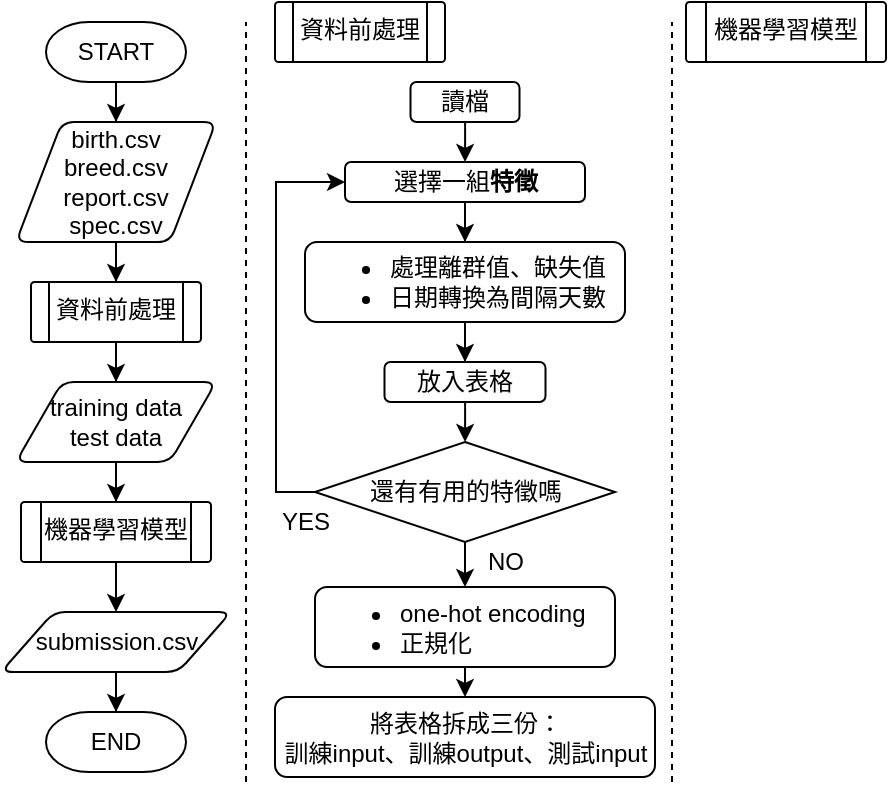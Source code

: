 <mxfile version="14.6.13" type="device" pages="5"><diagram id="C5RBs43oDa-KdzZeNtuy" name="Page-1"><mxGraphModel dx="711" dy="372" grid="1" gridSize="10" guides="1" tooltips="1" connect="1" arrows="1" fold="1" page="1" pageScale="1" pageWidth="827" pageHeight="1169" math="0" shadow="0"><root><mxCell id="WIyWlLk6GJQsqaUBKTNV-0"/><mxCell id="WIyWlLk6GJQsqaUBKTNV-1" style="" parent="WIyWlLk6GJQsqaUBKTNV-0"/><mxCell id="uDY-38BWd9kWUqg6nxDz-75" value="" style="edgeStyle=orthogonalEdgeStyle;rounded=0;orthogonalLoop=1;jettySize=auto;html=1;" parent="WIyWlLk6GJQsqaUBKTNV-1" source="uDY-38BWd9kWUqg6nxDz-65" target="uDY-38BWd9kWUqg6nxDz-89" edge="1"><mxGeometry relative="1" as="geometry"><mxPoint x="235" y="150" as="targetPoint"/></mxGeometry></mxCell><mxCell id="uDY-38BWd9kWUqg6nxDz-65" value="START" style="strokeWidth=1;html=1;shape=mxgraph.flowchart.terminator;whiteSpace=wrap;" parent="WIyWlLk6GJQsqaUBKTNV-1" vertex="1"><mxGeometry x="100" y="40" width="70" height="30" as="geometry"/></mxCell><mxCell id="uDY-38BWd9kWUqg6nxDz-84" value="" style="edgeStyle=orthogonalEdgeStyle;rounded=0;orthogonalLoop=1;jettySize=auto;html=1;entryX=0.5;entryY=0;entryDx=0;entryDy=0;" parent="WIyWlLk6GJQsqaUBKTNV-1" source="uDY-38BWd9kWUqg6nxDz-81" target="uDY-38BWd9kWUqg6nxDz-92" edge="1"><mxGeometry relative="1" as="geometry"/></mxCell><mxCell id="uDY-38BWd9kWUqg6nxDz-81" value="機器學習模型" style="shape=process;whiteSpace=wrap;html=1;backgroundOutline=1;rounded=1;verticalAlign=top;strokeWidth=1;arcSize=6;align=center;" parent="WIyWlLk6GJQsqaUBKTNV-1" vertex="1"><mxGeometry x="87.5" y="280" width="95" height="30" as="geometry"/></mxCell><mxCell id="uDY-38BWd9kWUqg6nxDz-83" value="END" style="strokeWidth=1;html=1;shape=mxgraph.flowchart.terminator;whiteSpace=wrap;" parent="WIyWlLk6GJQsqaUBKTNV-1" vertex="1"><mxGeometry x="100" y="385" width="70" height="30" as="geometry"/></mxCell><mxCell id="uDY-38BWd9kWUqg6nxDz-88" value="" style="edgeStyle=orthogonalEdgeStyle;rounded=0;orthogonalLoop=1;jettySize=auto;html=1;entryX=0.5;entryY=0;entryDx=0;entryDy=0;" parent="WIyWlLk6GJQsqaUBKTNV-1" source="uDY-38BWd9kWUqg6nxDz-87" target="uDY-38BWd9kWUqg6nxDz-94" edge="1"><mxGeometry relative="1" as="geometry"/></mxCell><mxCell id="uDY-38BWd9kWUqg6nxDz-87" value="&lt;span&gt;資料前處理&lt;/span&gt;" style="shape=process;whiteSpace=wrap;html=1;backgroundOutline=1;rounded=1;verticalAlign=top;strokeWidth=1;arcSize=6;" parent="WIyWlLk6GJQsqaUBKTNV-1" vertex="1"><mxGeometry x="92.5" y="170" width="85" height="30" as="geometry"/></mxCell><mxCell id="uDY-38BWd9kWUqg6nxDz-91" value="" style="edgeStyle=orthogonalEdgeStyle;rounded=0;orthogonalLoop=1;jettySize=auto;html=1;entryX=0.5;entryY=0;entryDx=0;entryDy=0;" parent="WIyWlLk6GJQsqaUBKTNV-1" source="uDY-38BWd9kWUqg6nxDz-89" target="uDY-38BWd9kWUqg6nxDz-87" edge="1"><mxGeometry relative="1" as="geometry"><mxPoint x="85" y="280" as="targetPoint"/></mxGeometry></mxCell><mxCell id="uDY-38BWd9kWUqg6nxDz-89" value="&lt;span&gt;birth.csv&lt;/span&gt;&lt;br&gt;&lt;span&gt;breed.csv&lt;/span&gt;&lt;br&gt;&lt;span&gt;report.csv&lt;/span&gt;&lt;br&gt;&lt;span&gt;spec.csv&lt;/span&gt;" style="shape=parallelogram;html=1;strokeWidth=1;perimeter=parallelogramPerimeter;whiteSpace=wrap;rounded=1;arcSize=12;size=0.23;" parent="WIyWlLk6GJQsqaUBKTNV-1" vertex="1"><mxGeometry x="85" y="90" width="100" height="60" as="geometry"/></mxCell><mxCell id="uDY-38BWd9kWUqg6nxDz-93" value="" style="edgeStyle=orthogonalEdgeStyle;rounded=0;orthogonalLoop=1;jettySize=auto;html=1;" parent="WIyWlLk6GJQsqaUBKTNV-1" source="uDY-38BWd9kWUqg6nxDz-92" target="uDY-38BWd9kWUqg6nxDz-83" edge="1"><mxGeometry relative="1" as="geometry"/></mxCell><mxCell id="uDY-38BWd9kWUqg6nxDz-92" value="submission.csv" style="shape=parallelogram;html=1;strokeWidth=1;perimeter=parallelogramPerimeter;whiteSpace=wrap;rounded=1;arcSize=12;size=0.23;" parent="WIyWlLk6GJQsqaUBKTNV-1" vertex="1"><mxGeometry x="77.5" y="335" width="115" height="30" as="geometry"/></mxCell><mxCell id="Me_SNtYAJuYFr3uzM-rX-6" value="" style="edgeStyle=orthogonalEdgeStyle;rounded=0;orthogonalLoop=1;jettySize=auto;html=1;entryX=0.5;entryY=0;entryDx=0;entryDy=0;" edge="1" parent="WIyWlLk6GJQsqaUBKTNV-1" source="uDY-38BWd9kWUqg6nxDz-94" target="uDY-38BWd9kWUqg6nxDz-81"><mxGeometry relative="1" as="geometry"><mxPoint x="135" y="280" as="targetPoint"/></mxGeometry></mxCell><mxCell id="uDY-38BWd9kWUqg6nxDz-94" value="training data&lt;br&gt;test data" style="shape=parallelogram;html=1;strokeWidth=1;perimeter=parallelogramPerimeter;whiteSpace=wrap;rounded=1;arcSize=12;size=0.23;" parent="WIyWlLk6GJQsqaUBKTNV-1" vertex="1"><mxGeometry x="85" y="220" width="100" height="40" as="geometry"/></mxCell><mxCell id="0xTISMrRHD46ptlFYWxJ-0" value="" style="edgeStyle=orthogonalEdgeStyle;rounded=0;orthogonalLoop=1;jettySize=auto;html=1;entryX=0.5;entryY=0;entryDx=0;entryDy=0;" edge="1" parent="WIyWlLk6GJQsqaUBKTNV-1" source="0xTISMrRHD46ptlFYWxJ-7" target="Me_SNtYAJuYFr3uzM-rX-8"><mxGeometry relative="1" as="geometry"><mxPoint x="309.5" y="170" as="sourcePoint"/><mxPoint x="310" y="190" as="targetPoint"/></mxGeometry></mxCell><mxCell id="0xTISMrRHD46ptlFYWxJ-4" style="edgeStyle=orthogonalEdgeStyle;rounded=0;orthogonalLoop=1;jettySize=auto;html=1;entryX=0;entryY=0.5;entryDx=0;entryDy=0;exitX=0;exitY=0.5;exitDx=0;exitDy=0;exitPerimeter=0;" edge="1" parent="WIyWlLk6GJQsqaUBKTNV-1" source="0xTISMrRHD46ptlFYWxJ-6" target="0xTISMrRHD46ptlFYWxJ-7"><mxGeometry relative="1" as="geometry"><mxPoint x="230" y="140" as="targetPoint"/><Array as="points"><mxPoint x="215" y="275"/><mxPoint x="215" y="120"/></Array></mxGeometry></mxCell><mxCell id="0xTISMrRHD46ptlFYWxJ-5" value="" style="edgeStyle=orthogonalEdgeStyle;rounded=0;orthogonalLoop=1;jettySize=auto;html=1;entryX=0.5;entryY=0;entryDx=0;entryDy=0;" edge="1" parent="WIyWlLk6GJQsqaUBKTNV-1" target="Me_SNtYAJuYFr3uzM-rX-10"><mxGeometry relative="1" as="geometry"><mxPoint x="300" y="322.5" as="targetPoint"/><mxPoint x="309.5" y="292.5" as="sourcePoint"/></mxGeometry></mxCell><mxCell id="0xTISMrRHD46ptlFYWxJ-6" value="還有有用的特徵嗎" style="strokeWidth=1;html=1;shape=mxgraph.flowchart.decision;whiteSpace=wrap;" vertex="1" parent="WIyWlLk6GJQsqaUBKTNV-1"><mxGeometry x="234.5" y="250" width="150" height="50" as="geometry"/></mxCell><mxCell id="0xTISMrRHD46ptlFYWxJ-7" value="選擇一組&lt;b&gt;特徵&lt;/b&gt;" style="rounded=1;whiteSpace=wrap;html=1;strokeWidth=1;" vertex="1" parent="WIyWlLk6GJQsqaUBKTNV-1"><mxGeometry x="249.5" y="110" width="120" height="20" as="geometry"/></mxCell><mxCell id="0xTISMrRHD46ptlFYWxJ-8" value="&lt;span&gt;資料前處理&lt;/span&gt;" style="shape=process;whiteSpace=wrap;html=1;backgroundOutline=1;rounded=1;verticalAlign=top;strokeWidth=1;arcSize=6;" vertex="1" parent="WIyWlLk6GJQsqaUBKTNV-1"><mxGeometry x="214.5" y="30" width="85" height="30" as="geometry"/></mxCell><mxCell id="0xTISMrRHD46ptlFYWxJ-9" value="YES" style="text;html=1;strokeColor=none;fillColor=none;align=center;verticalAlign=middle;whiteSpace=wrap;rounded=0;" vertex="1" parent="WIyWlLk6GJQsqaUBKTNV-1"><mxGeometry x="209.5" y="280" width="40" height="20" as="geometry"/></mxCell><mxCell id="0xTISMrRHD46ptlFYWxJ-10" value="NO" style="text;html=1;strokeColor=none;fillColor=none;align=center;verticalAlign=middle;whiteSpace=wrap;rounded=0;" vertex="1" parent="WIyWlLk6GJQsqaUBKTNV-1"><mxGeometry x="309.75" y="300" width="40" height="20" as="geometry"/></mxCell><mxCell id="0xTISMrRHD46ptlFYWxJ-12" value="將表格拆成三份：&lt;br&gt;訓練input、訓練output、測試input" style="rounded=1;whiteSpace=wrap;html=1;strokeWidth=1;" vertex="1" parent="WIyWlLk6GJQsqaUBKTNV-1"><mxGeometry x="214.5" y="377.5" width="190" height="40" as="geometry"/></mxCell><mxCell id="0xTISMrRHD46ptlFYWxJ-13" value="" style="edgeStyle=orthogonalEdgeStyle;rounded=0;orthogonalLoop=1;jettySize=auto;html=1;entryX=0.5;entryY=0;entryDx=0;entryDy=0;" edge="1" parent="WIyWlLk6GJQsqaUBKTNV-1" target="0xTISMrRHD46ptlFYWxJ-12"><mxGeometry relative="1" as="geometry"><mxPoint x="235.029" y="392.5" as="targetPoint"/><mxPoint x="309.5" y="362.5" as="sourcePoint"/></mxGeometry></mxCell><mxCell id="0xTISMrRHD46ptlFYWxJ-17" value="" style="edgeStyle=orthogonalEdgeStyle;rounded=0;orthogonalLoop=1;jettySize=auto;html=1;entryX=0.5;entryY=0;entryDx=0;entryDy=0;" edge="1" parent="WIyWlLk6GJQsqaUBKTNV-1" source="0xTISMrRHD46ptlFYWxJ-18" target="0xTISMrRHD46ptlFYWxJ-7"><mxGeometry relative="1" as="geometry"><mxPoint x="370" y="60" as="targetPoint"/></mxGeometry></mxCell><mxCell id="0xTISMrRHD46ptlFYWxJ-18" value="讀檔" style="rounded=1;whiteSpace=wrap;html=1;strokeWidth=1;" vertex="1" parent="WIyWlLk6GJQsqaUBKTNV-1"><mxGeometry x="282.25" y="70" width="54.5" height="20" as="geometry"/></mxCell><mxCell id="0xTISMrRHD46ptlFYWxJ-19" value="機器學習模型" style="shape=process;whiteSpace=wrap;html=1;backgroundOutline=1;rounded=1;verticalAlign=top;strokeWidth=1;arcSize=6;align=center;" vertex="1" parent="WIyWlLk6GJQsqaUBKTNV-1"><mxGeometry x="420" y="30" width="100" height="30" as="geometry"/></mxCell><mxCell id="Me_SNtYAJuYFr3uzM-rX-4" value="" style="endArrow=none;html=1;dashed=1;" edge="1" parent="WIyWlLk6GJQsqaUBKTNV-1"><mxGeometry width="50" height="50" relative="1" as="geometry"><mxPoint x="200" y="420" as="sourcePoint"/><mxPoint x="200" y="40" as="targetPoint"/></mxGeometry></mxCell><mxCell id="Me_SNtYAJuYFr3uzM-rX-5" value="" style="endArrow=none;html=1;dashed=1;" edge="1" parent="WIyWlLk6GJQsqaUBKTNV-1"><mxGeometry width="50" height="50" relative="1" as="geometry"><mxPoint x="413" y="420" as="sourcePoint"/><mxPoint x="413" y="40" as="targetPoint"/></mxGeometry></mxCell><mxCell id="Me_SNtYAJuYFr3uzM-rX-13" value="" style="edgeStyle=orthogonalEdgeStyle;rounded=0;orthogonalLoop=1;jettySize=auto;html=1;entryX=0.5;entryY=0;entryDx=0;entryDy=0;" edge="1" parent="WIyWlLk6GJQsqaUBKTNV-1" source="Me_SNtYAJuYFr3uzM-rX-8" target="Me_SNtYAJuYFr3uzM-rX-12"><mxGeometry relative="1" as="geometry"/></mxCell><mxCell id="Me_SNtYAJuYFr3uzM-rX-8" value="&lt;ul&gt;&lt;li&gt;處理離群值、缺失值&lt;/li&gt;&lt;li&gt;日期轉換為間隔天數&lt;/li&gt;&lt;/ul&gt;" style="rounded=1;whiteSpace=wrap;html=1;align=left;" vertex="1" parent="WIyWlLk6GJQsqaUBKTNV-1"><mxGeometry x="229.5" y="150" width="160" height="40" as="geometry"/></mxCell><mxCell id="Me_SNtYAJuYFr3uzM-rX-10" value="&lt;ul&gt;&lt;li&gt;one-hot encoding&lt;/li&gt;&lt;li&gt;正規化&lt;/li&gt;&lt;/ul&gt;" style="rounded=1;whiteSpace=wrap;html=1;align=left;" vertex="1" parent="WIyWlLk6GJQsqaUBKTNV-1"><mxGeometry x="234.5" y="322.5" width="150" height="40" as="geometry"/></mxCell><mxCell id="Me_SNtYAJuYFr3uzM-rX-14" value="" style="edgeStyle=orthogonalEdgeStyle;rounded=0;orthogonalLoop=1;jettySize=auto;html=1;entryX=0.5;entryY=0;entryDx=0;entryDy=0;entryPerimeter=0;" edge="1" parent="WIyWlLk6GJQsqaUBKTNV-1" source="Me_SNtYAJuYFr3uzM-rX-12" target="0xTISMrRHD46ptlFYWxJ-6"><mxGeometry relative="1" as="geometry"/></mxCell><mxCell id="Me_SNtYAJuYFr3uzM-rX-12" value="放入表格" style="rounded=1;whiteSpace=wrap;html=1;strokeWidth=1;" vertex="1" parent="WIyWlLk6GJQsqaUBKTNV-1"><mxGeometry x="269.25" y="210" width="80.5" height="20" as="geometry"/></mxCell></root></mxGraphModel></diagram><diagram id="wnsrPsOXp_4jcazFwIWK" name="Page-2"><mxGraphModel dx="1422" dy="800" grid="1" gridSize="10" guides="1" tooltips="1" connect="1" arrows="1" fold="1" page="1" pageScale="1" pageWidth="827" pageHeight="1169" math="0" shadow="0"><root><mxCell id="ZVOIMXYcI5TT0CowTcoj-0"/><mxCell id="ZVOIMXYcI5TT0CowTcoj-1" parent="ZVOIMXYcI5TT0CowTcoj-0"/><mxCell id="M5QXNcqkiwzummk7A_lQ-0" value="" style="edgeStyle=orthogonalEdgeStyle;rounded=0;orthogonalLoop=1;jettySize=auto;html=1;" parent="ZVOIMXYcI5TT0CowTcoj-1" source="M5QXNcqkiwzummk7A_lQ-10" target="M5QXNcqkiwzummk7A_lQ-4" edge="1"><mxGeometry relative="1" as="geometry"><mxPoint x="400" y="190" as="sourcePoint"/></mxGeometry></mxCell><mxCell id="wRxMyUxxxb25acGEzdQq-0" value="" style="edgeStyle=orthogonalEdgeStyle;rounded=0;orthogonalLoop=1;jettySize=auto;html=1;" parent="ZVOIMXYcI5TT0CowTcoj-1" source="M5QXNcqkiwzummk7A_lQ-4" target="M5QXNcqkiwzummk7A_lQ-8" edge="1"><mxGeometry relative="1" as="geometry"/></mxCell><mxCell id="M5QXNcqkiwzummk7A_lQ-4" value="資料整合" style="shape=process;whiteSpace=wrap;html=1;backgroundOutline=1;rounded=1;verticalAlign=top;strokeWidth=1;arcSize=6;" parent="ZVOIMXYcI5TT0CowTcoj-1" vertex="1"><mxGeometry x="350" y="210" width="101" height="30" as="geometry"/></mxCell><mxCell id="M5QXNcqkiwzummk7A_lQ-6" value="" style="edgeStyle=orthogonalEdgeStyle;rounded=0;orthogonalLoop=1;jettySize=auto;html=1;entryX=0.5;entryY=0;entryDx=0;entryDy=0;exitX=0.508;exitY=0.56;exitDx=0;exitDy=0;exitPerimeter=0;" parent="ZVOIMXYcI5TT0CowTcoj-1" source="5VKC3OVb_TueGBAtPMh1-0" target="fZipF0Y0Fb1E0vRQJNbe-1" edge="1"><mxGeometry relative="1" as="geometry"><mxPoint x="400" y="130" as="sourcePoint"/><mxPoint x="399" y="135" as="targetPoint"/></mxGeometry></mxCell><mxCell id="M5QXNcqkiwzummk7A_lQ-7" style="edgeStyle=orthogonalEdgeStyle;rounded=0;orthogonalLoop=1;jettySize=auto;html=1;entryX=1;entryY=0.5;entryDx=0;entryDy=0;exitX=0;exitY=1;exitDx=0;exitDy=0;" parent="ZVOIMXYcI5TT0CowTcoj-1" source="sno8et0gzN-RHkSiQfpW-0" target="M5QXNcqkiwzummk7A_lQ-10" edge="1"><mxGeometry relative="1" as="geometry"><mxPoint x="540" y="220" as="targetPoint"/><Array as="points"><mxPoint x="530" y="290"/><mxPoint x="530" y="170"/></Array></mxGeometry></mxCell><mxCell id="xt3yq9Da3wYAFtHHamS0-2" value="" style="edgeStyle=orthogonalEdgeStyle;rounded=0;orthogonalLoop=1;jettySize=auto;html=1;entryX=0.5;entryY=0;entryDx=0;entryDy=0;" parent="ZVOIMXYcI5TT0CowTcoj-1" source="M5QXNcqkiwzummk7A_lQ-8" target="wRxMyUxxxb25acGEzdQq-2" edge="1"><mxGeometry relative="1" as="geometry"><mxPoint x="360" y="460" as="targetPoint"/></mxGeometry></mxCell><mxCell id="M5QXNcqkiwzummk7A_lQ-8" value="還有沒用到的特徵嗎" style="strokeWidth=1;html=1;shape=mxgraph.flowchart.decision;whiteSpace=wrap;" parent="ZVOIMXYcI5TT0CowTcoj-1" vertex="1"><mxGeometry x="325" y="260" width="150" height="60" as="geometry"/></mxCell><mxCell id="M5QXNcqkiwzummk7A_lQ-10" value="從檔案中找尋一組有意義的特徵" style="rounded=1;whiteSpace=wrap;html=1;strokeWidth=1;" parent="ZVOIMXYcI5TT0CowTcoj-1" vertex="1"><mxGeometry x="340.5" y="150" width="120" height="40" as="geometry"/></mxCell><mxCell id="M5QXNcqkiwzummk7A_lQ-12" value="&lt;span&gt;資料前處理&lt;/span&gt;" style="shape=process;whiteSpace=wrap;html=1;backgroundOutline=1;rounded=1;verticalAlign=top;strokeWidth=1;arcSize=6;" parent="ZVOIMXYcI5TT0CowTcoj-1" vertex="1"><mxGeometry x="255.5" y="70" width="85" height="30" as="geometry"/></mxCell><mxCell id="sno8et0gzN-RHkSiQfpW-0" value="YES" style="text;html=1;strokeColor=none;fillColor=none;align=center;verticalAlign=middle;whiteSpace=wrap;rounded=0;" parent="ZVOIMXYcI5TT0CowTcoj-1" vertex="1"><mxGeometry x="475" y="270" width="40" height="20" as="geometry"/></mxCell><mxCell id="xt3yq9Da3wYAFtHHamS0-5" value="NO" style="text;html=1;strokeColor=none;fillColor=none;align=center;verticalAlign=middle;whiteSpace=wrap;rounded=0;" parent="ZVOIMXYcI5TT0CowTcoj-1" vertex="1"><mxGeometry x="400" y="320" width="40" height="20" as="geometry"/></mxCell><mxCell id="tCVzkwAibP2ma6eMsFTX-1" value="" style="edgeStyle=orthogonalEdgeStyle;rounded=0;orthogonalLoop=1;jettySize=auto;html=1;" parent="ZVOIMXYcI5TT0CowTcoj-1" source="xt3yq9Da3wYAFtHHamS0-6" target="5VKC3OVb_TueGBAtPMh1-2" edge="1"><mxGeometry relative="1" as="geometry"><mxPoint x="401" y="500" as="targetPoint"/></mxGeometry></mxCell><mxCell id="xt3yq9Da3wYAFtHHamS0-6" value="將表格拆成三份資料：&lt;br&gt;訓練input、訓練output、測試input" style="rounded=1;whiteSpace=wrap;html=1;strokeWidth=1;" parent="ZVOIMXYcI5TT0CowTcoj-1" vertex="1"><mxGeometry x="305.5" y="400" width="190" height="40" as="geometry"/></mxCell><mxCell id="wRxMyUxxxb25acGEzdQq-1" value="" style="edgeStyle=orthogonalEdgeStyle;rounded=0;orthogonalLoop=1;jettySize=auto;html=1;entryX=0.5;entryY=0;entryDx=0;entryDy=0;" parent="ZVOIMXYcI5TT0CowTcoj-1" source="wRxMyUxxxb25acGEzdQq-2" target="xt3yq9Da3wYAFtHHamS0-6" edge="1"><mxGeometry relative="1" as="geometry"><mxPoint x="325.529" y="410" as="targetPoint"/></mxGeometry></mxCell><mxCell id="wRxMyUxxxb25acGEzdQq-2" value="資料轉換" style="shape=process;whiteSpace=wrap;html=1;backgroundOutline=1;rounded=1;verticalAlign=top;strokeWidth=1;arcSize=6;" parent="ZVOIMXYcI5TT0CowTcoj-1" vertex="1"><mxGeometry x="355.5" y="350" width="90" height="30" as="geometry"/></mxCell><mxCell id="5VKC3OVb_TueGBAtPMh1-0" value="" style="shape=waypoint;sketch=0;size=6;pointerEvents=1;points=[];fillColor=none;resizable=0;rotatable=0;perimeter=centerPerimeter;snapToPoint=1;" parent="ZVOIMXYcI5TT0CowTcoj-1" vertex="1"><mxGeometry x="380" y="70" width="40" height="40" as="geometry"/></mxCell><mxCell id="5VKC3OVb_TueGBAtPMh1-2" value="" style="shape=waypoint;sketch=0;size=6;pointerEvents=1;points=[];fillColor=none;resizable=0;rotatable=0;perimeter=centerPerimeter;snapToPoint=1;" parent="ZVOIMXYcI5TT0CowTcoj-1" vertex="1"><mxGeometry x="380" y="440" width="40" height="40" as="geometry"/></mxCell><mxCell id="fZipF0Y0Fb1E0vRQJNbe-2" value="" style="edgeStyle=orthogonalEdgeStyle;rounded=0;orthogonalLoop=1;jettySize=auto;html=1;" parent="ZVOIMXYcI5TT0CowTcoj-1" source="fZipF0Y0Fb1E0vRQJNbe-1" target="M5QXNcqkiwzummk7A_lQ-10" edge="1"><mxGeometry relative="1" as="geometry"/></mxCell><mxCell id="fZipF0Y0Fb1E0vRQJNbe-1" value="讀檔" style="rounded=1;whiteSpace=wrap;html=1;strokeWidth=1;" parent="ZVOIMXYcI5TT0CowTcoj-1" vertex="1"><mxGeometry x="372.75" y="110" width="54.5" height="20" as="geometry"/></mxCell></root></mxGraphModel></diagram><diagram id="izsq-q6c6DohGWMGNUoV" name="Page-4"><mxGraphModel dx="1422" dy="1969" grid="1" gridSize="10" guides="1" tooltips="1" connect="1" arrows="1" fold="1" page="1" pageScale="1" pageWidth="827" pageHeight="1169" math="0" shadow="0"><root><mxCell id="M6jHAHsDriiXVl09Iz6C-0"/><mxCell id="M6jHAHsDriiXVl09Iz6C-1" parent="M6jHAHsDriiXVl09Iz6C-0"/><mxCell id="4G5V_XPJy1y7v_AZcmzJ-0" value="資料整合" style="shape=process;whiteSpace=wrap;html=1;backgroundOutline=1;rounded=1;verticalAlign=top;strokeWidth=1;arcSize=6;" parent="M6jHAHsDriiXVl09Iz6C-1" vertex="1"><mxGeometry x="170" y="-10" width="70" height="30" as="geometry"/></mxCell><mxCell id="x1eexJjJUSKxf3iN1UZg-6" value="" style="edgeStyle=orthogonalEdgeStyle;rounded=0;orthogonalLoop=1;jettySize=auto;html=1;" parent="M6jHAHsDriiXVl09Iz6C-1" source="x1eexJjJUSKxf3iN1UZg-1" target="x1eexJjJUSKxf3iN1UZg-2" edge="1"><mxGeometry relative="1" as="geometry"/></mxCell><mxCell id="x1eexJjJUSKxf3iN1UZg-11" style="edgeStyle=orthogonalEdgeStyle;rounded=0;orthogonalLoop=1;jettySize=auto;html=1;exitX=1;exitY=0.5;exitDx=0;exitDy=0;exitPerimeter=0;entryX=0.5;entryY=0;entryDx=0;entryDy=0;entryPerimeter=0;" parent="M6jHAHsDriiXVl09Iz6C-1" source="x1eexJjJUSKxf3iN1UZg-1" target="H975JKUiwq_oy0CQgbPA-12" edge="1"><mxGeometry relative="1" as="geometry"><mxPoint x="300.0" y="420" as="targetPoint"/><Array as="points"><mxPoint x="400" y="215"/><mxPoint x="400" y="370"/><mxPoint x="300" y="370"/></Array></mxGeometry></mxCell><mxCell id="x1eexJjJUSKxf3iN1UZg-1" value="該筆特徵在report.csv?" style="strokeWidth=1;html=1;shape=mxgraph.flowchart.decision;whiteSpace=wrap;" parent="M6jHAHsDriiXVl09Iz6C-1" vertex="1"><mxGeometry x="250" y="180" width="100" height="70" as="geometry"/></mxCell><mxCell id="P7IYnC-eYrhnrxvTl_Jp-5" style="edgeStyle=orthogonalEdgeStyle;rounded=0;orthogonalLoop=1;jettySize=auto;html=1;exitX=0.5;exitY=1;exitDx=0;exitDy=0;entryX=0.5;entryY=0;entryDx=0;entryDy=0;" parent="M6jHAHsDriiXVl09Iz6C-1" source="x1eexJjJUSKxf3iN1UZg-2" target="oao6JlB92MJHwTprqQe7-2" edge="1"><mxGeometry relative="1" as="geometry"/></mxCell><mxCell id="x1eexJjJUSKxf3iN1UZg-2" value="找出檔案間相同的特徵欄位" style="rounded=1;whiteSpace=wrap;html=1;strokeWidth=1;" parent="M6jHAHsDriiXVl09Iz6C-1" vertex="1"><mxGeometry x="225" y="280" width="150" height="30" as="geometry"/></mxCell><mxCell id="x1eexJjJUSKxf3iN1UZg-12" value="YES" style="text;html=1;strokeColor=none;fillColor=none;align=center;verticalAlign=middle;whiteSpace=wrap;rounded=0;" parent="M6jHAHsDriiXVl09Iz6C-1" vertex="1"><mxGeometry x="350" y="190" width="40" height="20" as="geometry"/></mxCell><mxCell id="P7IYnC-eYrhnrxvTl_Jp-7" value="" style="edgeStyle=orthogonalEdgeStyle;rounded=0;orthogonalLoop=1;jettySize=auto;html=1;entryX=0.5;entryY=0;entryDx=0;entryDy=0;entryPerimeter=0;" parent="M6jHAHsDriiXVl09Iz6C-1" source="oao6JlB92MJHwTprqQe7-2" target="H975JKUiwq_oy0CQgbPA-12" edge="1"><mxGeometry relative="1" as="geometry"><mxPoint x="300.0" y="420" as="targetPoint"/></mxGeometry></mxCell><mxCell id="oao6JlB92MJHwTprqQe7-2" value="將欄位排序，製造出對應的索引" style="rounded=1;whiteSpace=wrap;html=1;strokeWidth=1;" parent="M6jHAHsDriiXVl09Iz6C-1" vertex="1"><mxGeometry x="215" y="330" width="170" height="30" as="geometry"/></mxCell><mxCell id="oao6JlB92MJHwTprqQe7-3" value="NO" style="text;html=1;strokeColor=none;fillColor=none;align=center;verticalAlign=middle;whiteSpace=wrap;rounded=0;" parent="M6jHAHsDriiXVl09Iz6C-1" vertex="1"><mxGeometry x="260" y="250" width="40" height="20" as="geometry"/></mxCell><mxCell id="P7IYnC-eYrhnrxvTl_Jp-0" value="" style="edgeStyle=orthogonalEdgeStyle;rounded=0;orthogonalLoop=1;jettySize=auto;html=1;" parent="M6jHAHsDriiXVl09Iz6C-1" source="0DBJjTJFyMuPAKfzJFIm-0" target="0DBJjTJFyMuPAKfzJFIm-1" edge="1"><mxGeometry relative="1" as="geometry"/></mxCell><mxCell id="P7IYnC-eYrhnrxvTl_Jp-2" style="edgeStyle=orthogonalEdgeStyle;rounded=0;orthogonalLoop=1;jettySize=auto;html=1;exitX=1;exitY=0.5;exitDx=0;exitDy=0;exitPerimeter=0;entryX=0.5;entryY=0;entryDx=0;entryDy=0;entryPerimeter=0;" parent="M6jHAHsDriiXVl09Iz6C-1" source="0DBJjTJFyMuPAKfzJFIm-0" target="x1eexJjJUSKxf3iN1UZg-1" edge="1"><mxGeometry relative="1" as="geometry"><Array as="points"><mxPoint x="400" y="60"/><mxPoint x="400" y="160"/><mxPoint x="300" y="160"/></Array></mxGeometry></mxCell><mxCell id="0DBJjTJFyMuPAKfzJFIm-0" value="該組特徵數量 &amp;gt; 1" style="strokeWidth=1;html=1;shape=mxgraph.flowchart.decision;whiteSpace=wrap;" parent="M6jHAHsDriiXVl09Iz6C-1" vertex="1"><mxGeometry x="232.5" y="30" width="135" height="60" as="geometry"/></mxCell><mxCell id="P7IYnC-eYrhnrxvTl_Jp-1" value="" style="edgeStyle=orthogonalEdgeStyle;rounded=0;orthogonalLoop=1;jettySize=auto;html=1;" parent="M6jHAHsDriiXVl09Iz6C-1" source="0DBJjTJFyMuPAKfzJFIm-1" target="x1eexJjJUSKxf3iN1UZg-1" edge="1"><mxGeometry relative="1" as="geometry"/></mxCell><mxCell id="0DBJjTJFyMuPAKfzJFIm-1" value="結合成一個新的特徵 (ex.日期相減)" style="rounded=1;whiteSpace=wrap;html=1;strokeWidth=1;" parent="M6jHAHsDriiXVl09Iz6C-1" vertex="1"><mxGeometry x="205" y="120" width="190" height="30" as="geometry"/></mxCell><mxCell id="P7IYnC-eYrhnrxvTl_Jp-3" value="YES" style="text;html=1;strokeColor=none;fillColor=none;align=center;verticalAlign=middle;whiteSpace=wrap;rounded=0;" parent="M6jHAHsDriiXVl09Iz6C-1" vertex="1"><mxGeometry x="260" y="90" width="40" height="20" as="geometry"/></mxCell><mxCell id="P7IYnC-eYrhnrxvTl_Jp-4" value="NO" style="text;html=1;strokeColor=none;fillColor=none;align=center;verticalAlign=middle;whiteSpace=wrap;rounded=0;" parent="M6jHAHsDriiXVl09Iz6C-1" vertex="1"><mxGeometry x="355" y="40" width="40" height="20" as="geometry"/></mxCell><mxCell id="H975JKUiwq_oy0CQgbPA-12" value="" style="verticalLabelPosition=bottom;verticalAlign=top;html=1;shape=mxgraph.flowchart.on-page_reference;strokeWidth=1;" parent="M6jHAHsDriiXVl09Iz6C-1" vertex="1"><mxGeometry x="288.75" y="390" width="22.5" height="20" as="geometry"/></mxCell><mxCell id="nfanRBD3kaCoX-OsG-dh-4" value="" style="endArrow=classic;html=1;entryX=0.5;entryY=0;entryDx=0;entryDy=0;entryPerimeter=0;exitX=0.571;exitY=0.52;exitDx=0;exitDy=0;exitPerimeter=0;" parent="M6jHAHsDriiXVl09Iz6C-1" source="nfanRBD3kaCoX-OsG-dh-5" target="0DBJjTJFyMuPAKfzJFIm-0" edge="1"><mxGeometry width="50" height="50" relative="1" as="geometry"><mxPoint x="300" y="10" as="sourcePoint"/><mxPoint x="490" y="110" as="targetPoint"/></mxGeometry></mxCell><mxCell id="nfanRBD3kaCoX-OsG-dh-5" value="" style="shape=waypoint;sketch=0;size=6;pointerEvents=1;points=[];fillColor=none;resizable=0;rotatable=0;perimeter=centerPerimeter;snapToPoint=1;" parent="M6jHAHsDriiXVl09Iz6C-1" vertex="1"><mxGeometry x="280" y="-10" width="40" height="40" as="geometry"/></mxCell></root></mxGraphModel></diagram><diagram id="RBV-OcL1Ra9Z70iEk6df" name="Page-6"><mxGraphModel dx="1422" dy="800" grid="1" gridSize="10" guides="1" tooltips="1" connect="1" arrows="1" fold="1" page="1" pageScale="1" pageWidth="827" pageHeight="1169" math="0" shadow="0"><root><mxCell id="Mqq2C2fbIJN5z2ECaIL5-0"/><mxCell id="Mqq2C2fbIJN5z2ECaIL5-1" parent="Mqq2C2fbIJN5z2ECaIL5-0"/><mxCell id="kRelk1KjAlauJ_TUtYbX-0" value="" style="edgeStyle=orthogonalEdgeStyle;rounded=0;orthogonalLoop=1;jettySize=auto;html=1;" parent="Mqq2C2fbIJN5z2ECaIL5-1" source="kRelk1KjAlauJ_TUtYbX-2" target="kRelk1KjAlauJ_TUtYbX-4" edge="1"><mxGeometry relative="1" as="geometry"/></mxCell><mxCell id="kRelk1KjAlauJ_TUtYbX-1" style="edgeStyle=orthogonalEdgeStyle;rounded=0;orthogonalLoop=1;jettySize=auto;html=1;exitX=1;exitY=0.5;exitDx=0;exitDy=0;exitPerimeter=0;entryX=0.5;entryY=0.575;entryDx=0;entryDy=0;entryPerimeter=0;" parent="Mqq2C2fbIJN5z2ECaIL5-1" source="kRelk1KjAlauJ_TUtYbX-2" target="kRelk1KjAlauJ_TUtYbX-11" edge="1"><mxGeometry relative="1" as="geometry"><mxPoint x="436" y="385" as="targetPoint"/><Array as="points"><mxPoint x="536" y="240"/><mxPoint x="536" y="360"/><mxPoint x="435" y="360"/></Array></mxGeometry></mxCell><mxCell id="kRelk1KjAlauJ_TUtYbX-2" value="有NaN?" style="strokeWidth=1;html=1;shape=mxgraph.flowchart.decision;whiteSpace=wrap;" parent="Mqq2C2fbIJN5z2ECaIL5-1" vertex="1"><mxGeometry x="385" y="210" width="100" height="60" as="geometry"/></mxCell><mxCell id="kRelk1KjAlauJ_TUtYbX-3" value="" style="edgeStyle=orthogonalEdgeStyle;rounded=0;orthogonalLoop=1;jettySize=auto;html=1;" parent="Mqq2C2fbIJN5z2ECaIL5-1" source="kRelk1KjAlauJ_TUtYbX-4" target="kRelk1KjAlauJ_TUtYbX-11" edge="1"><mxGeometry relative="1" as="geometry"/></mxCell><mxCell id="kRelk1KjAlauJ_TUtYbX-4" value="將其換成該筆特徵的平均值&lt;br&gt;or&lt;br&gt;刪除缺少該特徵的資料" style="rounded=1;whiteSpace=wrap;html=1;strokeWidth=1;" parent="Mqq2C2fbIJN5z2ECaIL5-1" vertex="1"><mxGeometry x="350" y="300" width="170" height="50" as="geometry"/></mxCell><mxCell id="kRelk1KjAlauJ_TUtYbX-5" value="" style="edgeStyle=orthogonalEdgeStyle;rounded=0;orthogonalLoop=1;jettySize=auto;html=1;" parent="Mqq2C2fbIJN5z2ECaIL5-1" source="kRelk1KjAlauJ_TUtYbX-6" target="kRelk1KjAlauJ_TUtYbX-2" edge="1"><mxGeometry relative="1" as="geometry"/></mxCell><mxCell id="kRelk1KjAlauJ_TUtYbX-6" value="將該筆特徵放入表格" style="rounded=1;whiteSpace=wrap;html=1;strokeWidth=1;" parent="Mqq2C2fbIJN5z2ECaIL5-1" vertex="1"><mxGeometry x="375" y="160" width="120" height="30" as="geometry"/></mxCell><mxCell id="kRelk1KjAlauJ_TUtYbX-7" style="edgeStyle=orthogonalEdgeStyle;rounded=0;orthogonalLoop=1;jettySize=auto;html=1;exitX=0.5;exitY=1;exitDx=0;exitDy=0;exitPerimeter=0;entryX=0.5;entryY=0;entryDx=0;entryDy=0;" parent="Mqq2C2fbIJN5z2ECaIL5-1" source="kRelk1KjAlauJ_TUtYbX-8" target="kRelk1KjAlauJ_TUtYbX-6" edge="1"><mxGeometry relative="1" as="geometry"/></mxCell><mxCell id="kRelk1KjAlauJ_TUtYbX-8" value="" style="verticalLabelPosition=bottom;verticalAlign=top;html=1;shape=mxgraph.flowchart.on-page_reference;strokeWidth=1;" parent="Mqq2C2fbIJN5z2ECaIL5-1" vertex="1"><mxGeometry x="423.75" y="120" width="22.5" height="20" as="geometry"/></mxCell><mxCell id="kRelk1KjAlauJ_TUtYbX-9" value="NO" style="text;html=1;strokeColor=none;fillColor=none;align=center;verticalAlign=middle;whiteSpace=wrap;rounded=0;" parent="Mqq2C2fbIJN5z2ECaIL5-1" vertex="1"><mxGeometry x="495" y="220" width="40" height="20" as="geometry"/></mxCell><mxCell id="kRelk1KjAlauJ_TUtYbX-10" value="YES" style="text;html=1;strokeColor=none;fillColor=none;align=center;verticalAlign=middle;whiteSpace=wrap;rounded=0;" parent="Mqq2C2fbIJN5z2ECaIL5-1" vertex="1"><mxGeometry x="393.75" y="270" width="40" height="20" as="geometry"/></mxCell><mxCell id="kRelk1KjAlauJ_TUtYbX-11" value="" style="shape=waypoint;sketch=0;size=6;pointerEvents=1;points=[];fillColor=none;resizable=0;rotatable=0;perimeter=centerPerimeter;snapToPoint=1;" parent="Mqq2C2fbIJN5z2ECaIL5-1" vertex="1"><mxGeometry x="415" y="370" width="40" height="40" as="geometry"/></mxCell></root></mxGraphModel></diagram><diagram id="1gfcBJ2GHKegKXeaZxhb" name="Page-5"><mxGraphModel dx="1422" dy="800" grid="1" gridSize="10" guides="1" tooltips="1" connect="1" arrows="1" fold="1" page="1" pageScale="1" pageWidth="827" pageHeight="1169" math="0" shadow="0"><root><mxCell id="EG0yC0IKmcrHe6X4w4Xm-0"/><mxCell id="EG0yC0IKmcrHe6X4w4Xm-1" parent="EG0yC0IKmcrHe6X4w4Xm-0"/><mxCell id="x43IYdX6cc8q3qHlQF0Z-0" value="資料轉換" style="shape=process;whiteSpace=wrap;html=1;backgroundOutline=1;rounded=1;verticalAlign=top;strokeWidth=1;arcSize=6;" parent="EG0yC0IKmcrHe6X4w4Xm-1" vertex="1"><mxGeometry x="130" y="140" width="70" height="30" as="geometry"/></mxCell><mxCell id="8v_6jqgldcpOpghHjFyP-2" value="" style="edgeStyle=orthogonalEdgeStyle;rounded=0;orthogonalLoop=1;jettySize=auto;html=1;exitX=0;exitY=0.5;exitDx=0;exitDy=0;exitPerimeter=0;" parent="EG0yC0IKmcrHe6X4w4Xm-1" source="8v_6jqgldcpOpghHjFyP-0" target="8v_6jqgldcpOpghHjFyP-1" edge="1"><mxGeometry relative="1" as="geometry"/></mxCell><mxCell id="8v_6jqgldcpOpghHjFyP-6" style="edgeStyle=orthogonalEdgeStyle;rounded=0;orthogonalLoop=1;jettySize=auto;html=1;exitX=1;exitY=0.5;exitDx=0;exitDy=0;exitPerimeter=0;entryX=0.5;entryY=0;entryDx=0;entryDy=0;" parent="EG0yC0IKmcrHe6X4w4Xm-1" source="8v_6jqgldcpOpghHjFyP-0" target="8v_6jqgldcpOpghHjFyP-5" edge="1"><mxGeometry relative="1" as="geometry"/></mxCell><mxCell id="8v_6jqgldcpOpghHjFyP-0" value="類別資料?" style="strokeWidth=1;html=1;shape=mxgraph.flowchart.decision;whiteSpace=wrap;" parent="EG0yC0IKmcrHe6X4w4Xm-1" vertex="1"><mxGeometry x="220" y="220" width="100" height="40" as="geometry"/></mxCell><mxCell id="8v_6jqgldcpOpghHjFyP-4" value="" style="edgeStyle=orthogonalEdgeStyle;rounded=0;orthogonalLoop=1;jettySize=auto;html=1;entryX=0.492;entryY=0.412;entryDx=0;entryDy=0;exitX=0.5;exitY=1;exitDx=0;exitDy=0;entryPerimeter=0;" parent="EG0yC0IKmcrHe6X4w4Xm-1" source="8v_6jqgldcpOpghHjFyP-1" target="IFSbVb2PnFldqVUD7Rwr-0" edge="1"><mxGeometry relative="1" as="geometry"><mxPoint x="270" y="360" as="targetPoint"/></mxGeometry></mxCell><mxCell id="8v_6jqgldcpOpghHjFyP-1" value="標準化" style="rounded=1;whiteSpace=wrap;html=1;strokeWidth=1;" parent="EG0yC0IKmcrHe6X4w4Xm-1" vertex="1"><mxGeometry x="150" y="280" width="90" height="30" as="geometry"/></mxCell><mxCell id="LxnJyeGV0EJSHozYJWhf-0" style="edgeStyle=orthogonalEdgeStyle;rounded=0;orthogonalLoop=1;jettySize=auto;html=1;exitX=0.5;exitY=1;exitDx=0;exitDy=0;entryX=0.492;entryY=0.412;entryDx=0;entryDy=0;entryPerimeter=0;" parent="EG0yC0IKmcrHe6X4w4Xm-1" source="8v_6jqgldcpOpghHjFyP-5" target="IFSbVb2PnFldqVUD7Rwr-0" edge="1"><mxGeometry relative="1" as="geometry"><mxPoint x="270" y="390" as="targetPoint"/><Array as="points"><mxPoint x="348" y="330"/><mxPoint x="270" y="330"/></Array></mxGeometry></mxCell><mxCell id="8v_6jqgldcpOpghHjFyP-5" value="one-hot coding" style="rounded=1;whiteSpace=wrap;html=1;strokeWidth=1;" parent="EG0yC0IKmcrHe6X4w4Xm-1" vertex="1"><mxGeometry x="300" y="280" width="96" height="30" as="geometry"/></mxCell><mxCell id="LxnJyeGV0EJSHozYJWhf-1" value="YES" style="text;html=1;strokeColor=none;fillColor=none;align=center;verticalAlign=middle;whiteSpace=wrap;rounded=0;" parent="EG0yC0IKmcrHe6X4w4Xm-1" vertex="1"><mxGeometry x="310" y="220" width="40" height="20" as="geometry"/></mxCell><mxCell id="LxnJyeGV0EJSHozYJWhf-2" value="NO" style="text;html=1;strokeColor=none;fillColor=none;align=center;verticalAlign=middle;whiteSpace=wrap;rounded=0;" parent="EG0yC0IKmcrHe6X4w4Xm-1" vertex="1"><mxGeometry x="190" y="220" width="40" height="20" as="geometry"/></mxCell><mxCell id="IFSbVb2PnFldqVUD7Rwr-0" value="" style="shape=waypoint;sketch=0;size=6;pointerEvents=1;points=[];fillColor=none;resizable=0;rotatable=0;perimeter=centerPerimeter;snapToPoint=1;" parent="EG0yC0IKmcrHe6X4w4Xm-1" vertex="1"><mxGeometry x="250" y="350" width="40" height="40" as="geometry"/></mxCell><mxCell id="IFSbVb2PnFldqVUD7Rwr-3" value="" style="edgeStyle=orthogonalEdgeStyle;rounded=0;orthogonalLoop=1;jettySize=auto;html=1;exitX=0.456;exitY=0.602;exitDx=0;exitDy=0;exitPerimeter=0;" parent="EG0yC0IKmcrHe6X4w4Xm-1" source="IFSbVb2PnFldqVUD7Rwr-1" edge="1"><mxGeometry relative="1" as="geometry"><mxPoint x="270" y="220" as="targetPoint"/><Array as="points"><mxPoint x="270" y="210"/><mxPoint x="270" y="210"/></Array></mxGeometry></mxCell><mxCell id="IFSbVb2PnFldqVUD7Rwr-1" value="" style="shape=waypoint;sketch=0;size=6;pointerEvents=1;points=[];fillColor=none;resizable=0;rotatable=0;perimeter=centerPerimeter;snapToPoint=1;" parent="EG0yC0IKmcrHe6X4w4Xm-1" vertex="1"><mxGeometry x="250" y="170" width="40" height="40" as="geometry"/></mxCell></root></mxGraphModel></diagram></mxfile>